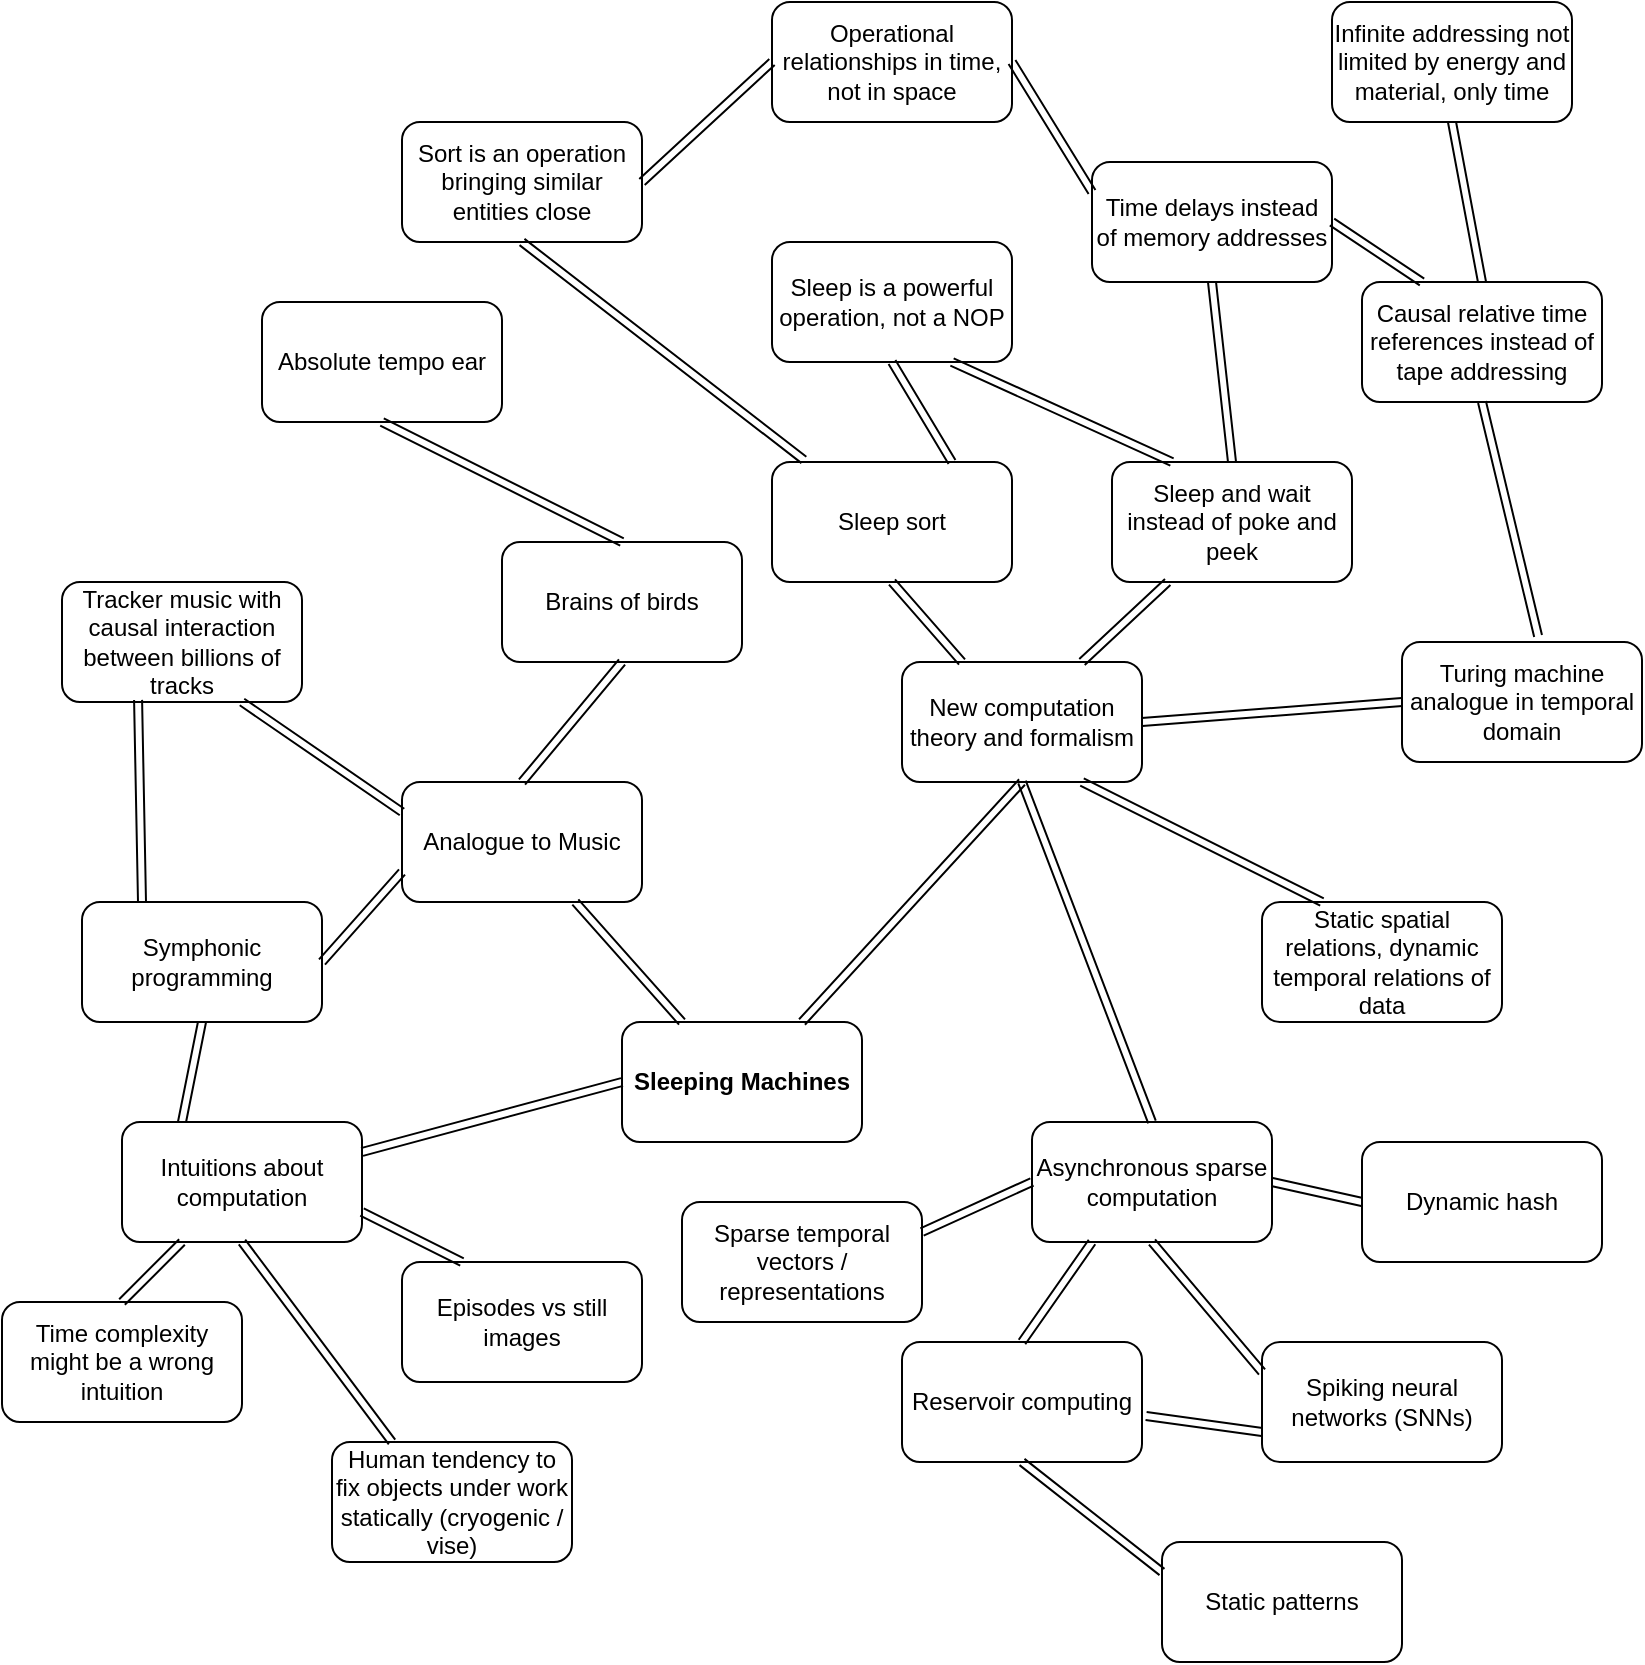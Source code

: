 <mxfile version="14.4.3" type="github">
  <diagram id="QmHcQ-5RaDjDtTa8d-uc" name="Page-1">
    <mxGraphModel dx="1350" dy="804" grid="1" gridSize="10" guides="1" tooltips="1" connect="1" arrows="1" fold="1" page="1" pageScale="1" pageWidth="850" pageHeight="1100" math="0" shadow="0">
      <root>
        <mxCell id="0" />
        <mxCell id="1" parent="0" />
        <mxCell id="vts17N3uvWWT5DIk61w_-1" value="&lt;b&gt;Sleeping Machines&lt;/b&gt;" style="rounded=1;whiteSpace=wrap;html=1;" vertex="1" parent="1">
          <mxGeometry x="325" y="570" width="120" height="60" as="geometry" />
        </mxCell>
        <mxCell id="vts17N3uvWWT5DIk61w_-2" value="Analogue to Music" style="rounded=1;whiteSpace=wrap;html=1;" vertex="1" parent="1">
          <mxGeometry x="215" y="450" width="120" height="60" as="geometry" />
        </mxCell>
        <mxCell id="vts17N3uvWWT5DIk61w_-3" value="Brains of birds" style="rounded=1;whiteSpace=wrap;html=1;" vertex="1" parent="1">
          <mxGeometry x="265" y="330" width="120" height="60" as="geometry" />
        </mxCell>
        <mxCell id="vts17N3uvWWT5DIk61w_-4" value="Absolute tempo ear" style="rounded=1;whiteSpace=wrap;html=1;" vertex="1" parent="1">
          <mxGeometry x="145" y="210" width="120" height="60" as="geometry" />
        </mxCell>
        <mxCell id="vts17N3uvWWT5DIk61w_-5" value="Tracker music with causal interaction between billions of tracks" style="rounded=1;whiteSpace=wrap;html=1;" vertex="1" parent="1">
          <mxGeometry x="45" y="350" width="120" height="60" as="geometry" />
        </mxCell>
        <mxCell id="vts17N3uvWWT5DIk61w_-6" value="New computation theory and formalism" style="rounded=1;whiteSpace=wrap;html=1;" vertex="1" parent="1">
          <mxGeometry x="465" y="390" width="120" height="60" as="geometry" />
        </mxCell>
        <mxCell id="vts17N3uvWWT5DIk61w_-7" value="Turing machine analogue in temporal domain" style="rounded=1;whiteSpace=wrap;html=1;" vertex="1" parent="1">
          <mxGeometry x="715" y="380" width="120" height="60" as="geometry" />
        </mxCell>
        <mxCell id="vts17N3uvWWT5DIk61w_-8" value="Sleep sort" style="rounded=1;whiteSpace=wrap;html=1;" vertex="1" parent="1">
          <mxGeometry x="400" y="290" width="120" height="60" as="geometry" />
        </mxCell>
        <mxCell id="vts17N3uvWWT5DIk61w_-9" value="Asynchronous sparse computation" style="rounded=1;whiteSpace=wrap;html=1;" vertex="1" parent="1">
          <mxGeometry x="530" y="620" width="120" height="60" as="geometry" />
        </mxCell>
        <mxCell id="vts17N3uvWWT5DIk61w_-10" value="Spiking neural networks (SNNs)" style="rounded=1;whiteSpace=wrap;html=1;" vertex="1" parent="1">
          <mxGeometry x="645" y="730" width="120" height="60" as="geometry" />
        </mxCell>
        <mxCell id="vts17N3uvWWT5DIk61w_-11" value="Time delays instead of memory addresses" style="rounded=1;whiteSpace=wrap;html=1;" vertex="1" parent="1">
          <mxGeometry x="560" y="140" width="120" height="60" as="geometry" />
        </mxCell>
        <mxCell id="vts17N3uvWWT5DIk61w_-12" value="Static spatial relations, dynamic temporal relations of data" style="rounded=1;whiteSpace=wrap;html=1;" vertex="1" parent="1">
          <mxGeometry x="645" y="510" width="120" height="60" as="geometry" />
        </mxCell>
        <mxCell id="vts17N3uvWWT5DIk61w_-13" value="" style="shape=link;html=1;entryX=0.25;entryY=0;entryDx=0;entryDy=0;" edge="1" parent="1" source="vts17N3uvWWT5DIk61w_-2" target="vts17N3uvWWT5DIk61w_-1">
          <mxGeometry width="100" relative="1" as="geometry">
            <mxPoint x="375" y="560" as="sourcePoint" />
            <mxPoint x="475" y="560" as="targetPoint" />
          </mxGeometry>
        </mxCell>
        <mxCell id="vts17N3uvWWT5DIk61w_-14" value="" style="shape=link;html=1;entryX=0.5;entryY=1;entryDx=0;entryDy=0;exitX=0.5;exitY=0;exitDx=0;exitDy=0;" edge="1" parent="1" source="vts17N3uvWWT5DIk61w_-2" target="vts17N3uvWWT5DIk61w_-3">
          <mxGeometry width="100" relative="1" as="geometry">
            <mxPoint x="205" y="390" as="sourcePoint" />
            <mxPoint x="305" y="390" as="targetPoint" />
          </mxGeometry>
        </mxCell>
        <mxCell id="vts17N3uvWWT5DIk61w_-15" value="" style="shape=link;html=1;entryX=0;entryY=0.25;entryDx=0;entryDy=0;exitX=0.75;exitY=1;exitDx=0;exitDy=0;" edge="1" parent="1" source="vts17N3uvWWT5DIk61w_-5" target="vts17N3uvWWT5DIk61w_-2">
          <mxGeometry width="100" relative="1" as="geometry">
            <mxPoint x="115" y="510" as="sourcePoint" />
            <mxPoint x="215" y="510" as="targetPoint" />
          </mxGeometry>
        </mxCell>
        <mxCell id="vts17N3uvWWT5DIk61w_-16" value="Sleep and wait instead of poke and peek" style="rounded=1;whiteSpace=wrap;html=1;" vertex="1" parent="1">
          <mxGeometry x="570" y="290" width="120" height="60" as="geometry" />
        </mxCell>
        <mxCell id="vts17N3uvWWT5DIk61w_-17" value="" style="shape=link;html=1;exitX=0.5;exitY=1;exitDx=0;exitDy=0;entryX=0.5;entryY=0;entryDx=0;entryDy=0;" edge="1" parent="1" source="vts17N3uvWWT5DIk61w_-4" target="vts17N3uvWWT5DIk61w_-3">
          <mxGeometry width="100" relative="1" as="geometry">
            <mxPoint x="375" y="560" as="sourcePoint" />
            <mxPoint x="475" y="560" as="targetPoint" />
          </mxGeometry>
        </mxCell>
        <mxCell id="vts17N3uvWWT5DIk61w_-18" value="" style="shape=link;html=1;entryX=0.75;entryY=0;entryDx=0;entryDy=0;exitX=0.5;exitY=1;exitDx=0;exitDy=0;" edge="1" parent="1" source="vts17N3uvWWT5DIk61w_-6" target="vts17N3uvWWT5DIk61w_-1">
          <mxGeometry width="100" relative="1" as="geometry">
            <mxPoint x="405" y="490" as="sourcePoint" />
            <mxPoint x="445" y="550" as="targetPoint" />
          </mxGeometry>
        </mxCell>
        <mxCell id="vts17N3uvWWT5DIk61w_-19" value="" style="shape=link;html=1;entryX=0.75;entryY=0;entryDx=0;entryDy=0;" edge="1" parent="1" source="vts17N3uvWWT5DIk61w_-16" target="vts17N3uvWWT5DIk61w_-6">
          <mxGeometry width="100" relative="1" as="geometry">
            <mxPoint x="455" y="350" as="sourcePoint" />
            <mxPoint x="555" y="350" as="targetPoint" />
          </mxGeometry>
        </mxCell>
        <mxCell id="vts17N3uvWWT5DIk61w_-20" value="" style="shape=link;html=1;exitX=0.25;exitY=0;exitDx=0;exitDy=0;entryX=0.5;entryY=1;entryDx=0;entryDy=0;" edge="1" parent="1" source="vts17N3uvWWT5DIk61w_-6" target="vts17N3uvWWT5DIk61w_-8">
          <mxGeometry width="100" relative="1" as="geometry">
            <mxPoint x="545" y="360" as="sourcePoint" />
            <mxPoint x="645" y="360" as="targetPoint" />
          </mxGeometry>
        </mxCell>
        <mxCell id="vts17N3uvWWT5DIk61w_-21" value="" style="shape=link;html=1;exitX=0.75;exitY=1;exitDx=0;exitDy=0;entryX=0.25;entryY=0;entryDx=0;entryDy=0;" edge="1" parent="1" source="vts17N3uvWWT5DIk61w_-6" target="vts17N3uvWWT5DIk61w_-12">
          <mxGeometry width="100" relative="1" as="geometry">
            <mxPoint x="565" y="490" as="sourcePoint" />
            <mxPoint x="665" y="490" as="targetPoint" />
          </mxGeometry>
        </mxCell>
        <mxCell id="vts17N3uvWWT5DIk61w_-22" value="" style="shape=link;html=1;entryX=0.5;entryY=0;entryDx=0;entryDy=0;exitX=0.5;exitY=1;exitDx=0;exitDy=0;" edge="1" parent="1" source="vts17N3uvWWT5DIk61w_-11" target="vts17N3uvWWT5DIk61w_-16">
          <mxGeometry width="100" relative="1" as="geometry">
            <mxPoint x="335" y="240" as="sourcePoint" />
            <mxPoint x="435" y="240" as="targetPoint" />
          </mxGeometry>
        </mxCell>
        <mxCell id="vts17N3uvWWT5DIk61w_-23" value="" style="shape=link;html=1;exitX=1;exitY=0.5;exitDx=0;exitDy=0;entryX=0;entryY=0.5;entryDx=0;entryDy=0;" edge="1" parent="1" source="vts17N3uvWWT5DIk61w_-6" target="vts17N3uvWWT5DIk61w_-7">
          <mxGeometry width="100" relative="1" as="geometry">
            <mxPoint x="625" y="450" as="sourcePoint" />
            <mxPoint x="725" y="450" as="targetPoint" />
          </mxGeometry>
        </mxCell>
        <mxCell id="vts17N3uvWWT5DIk61w_-24" value="" style="shape=link;html=1;exitX=0.5;exitY=1;exitDx=0;exitDy=0;entryX=0.5;entryY=0;entryDx=0;entryDy=0;" edge="1" parent="1" source="vts17N3uvWWT5DIk61w_-6" target="vts17N3uvWWT5DIk61w_-9">
          <mxGeometry width="100" relative="1" as="geometry">
            <mxPoint x="395" y="690" as="sourcePoint" />
            <mxPoint x="495" y="690" as="targetPoint" />
          </mxGeometry>
        </mxCell>
        <mxCell id="vts17N3uvWWT5DIk61w_-25" value="" style="shape=link;html=1;exitX=0.5;exitY=1;exitDx=0;exitDy=0;entryX=0;entryY=0.25;entryDx=0;entryDy=0;" edge="1" parent="1" source="vts17N3uvWWT5DIk61w_-9" target="vts17N3uvWWT5DIk61w_-10">
          <mxGeometry width="100" relative="1" as="geometry">
            <mxPoint x="585" y="720" as="sourcePoint" />
            <mxPoint x="685" y="720" as="targetPoint" />
          </mxGeometry>
        </mxCell>
        <mxCell id="vts17N3uvWWT5DIk61w_-26" value="Dynamic hash" style="rounded=1;whiteSpace=wrap;html=1;" vertex="1" parent="1">
          <mxGeometry x="695" y="630" width="120" height="60" as="geometry" />
        </mxCell>
        <mxCell id="vts17N3uvWWT5DIk61w_-27" value="" style="shape=link;html=1;entryX=0;entryY=0.5;entryDx=0;entryDy=0;exitX=1;exitY=0.5;exitDx=0;exitDy=0;" edge="1" parent="1" source="vts17N3uvWWT5DIk61w_-9" target="vts17N3uvWWT5DIk61w_-26">
          <mxGeometry width="100" relative="1" as="geometry">
            <mxPoint x="515" y="730" as="sourcePoint" />
            <mxPoint x="615" y="730" as="targetPoint" />
          </mxGeometry>
        </mxCell>
        <mxCell id="vts17N3uvWWT5DIk61w_-28" value="Reservoir computing" style="rounded=1;whiteSpace=wrap;html=1;" vertex="1" parent="1">
          <mxGeometry x="465" y="730" width="120" height="60" as="geometry" />
        </mxCell>
        <mxCell id="vts17N3uvWWT5DIk61w_-29" value="Static patterns" style="rounded=1;whiteSpace=wrap;html=1;" vertex="1" parent="1">
          <mxGeometry x="595" y="830" width="120" height="60" as="geometry" />
        </mxCell>
        <mxCell id="vts17N3uvWWT5DIk61w_-30" value="" style="shape=link;html=1;entryX=0.25;entryY=1;entryDx=0;entryDy=0;exitX=0.5;exitY=0;exitDx=0;exitDy=0;" edge="1" parent="1" source="vts17N3uvWWT5DIk61w_-28" target="vts17N3uvWWT5DIk61w_-9">
          <mxGeometry width="100" relative="1" as="geometry">
            <mxPoint x="425" y="720" as="sourcePoint" />
            <mxPoint x="525" y="720" as="targetPoint" />
          </mxGeometry>
        </mxCell>
        <mxCell id="vts17N3uvWWT5DIk61w_-31" value="" style="shape=link;html=1;entryX=0;entryY=0.25;entryDx=0;entryDy=0;exitX=0.5;exitY=1;exitDx=0;exitDy=0;" edge="1" parent="1" source="vts17N3uvWWT5DIk61w_-28" target="vts17N3uvWWT5DIk61w_-29">
          <mxGeometry width="100" relative="1" as="geometry">
            <mxPoint x="525" y="840" as="sourcePoint" />
            <mxPoint x="625" y="840" as="targetPoint" />
          </mxGeometry>
        </mxCell>
        <mxCell id="vts17N3uvWWT5DIk61w_-32" value="" style="shape=link;html=1;entryX=0;entryY=0.75;entryDx=0;entryDy=0;exitX=1.017;exitY=0.617;exitDx=0;exitDy=0;exitPerimeter=0;" edge="1" parent="1" source="vts17N3uvWWT5DIk61w_-28" target="vts17N3uvWWT5DIk61w_-10">
          <mxGeometry width="100" relative="1" as="geometry">
            <mxPoint x="525" y="810" as="sourcePoint" />
            <mxPoint x="625" y="810" as="targetPoint" />
          </mxGeometry>
        </mxCell>
        <mxCell id="vts17N3uvWWT5DIk61w_-33" value="Sparse temporal vectors / representations" style="rounded=1;whiteSpace=wrap;html=1;" vertex="1" parent="1">
          <mxGeometry x="355" y="660" width="120" height="60" as="geometry" />
        </mxCell>
        <mxCell id="vts17N3uvWWT5DIk61w_-34" value="" style="shape=link;html=1;exitX=1;exitY=0.25;exitDx=0;exitDy=0;entryX=0;entryY=0.5;entryDx=0;entryDy=0;" edge="1" parent="1" source="vts17N3uvWWT5DIk61w_-33" target="vts17N3uvWWT5DIk61w_-9">
          <mxGeometry width="100" relative="1" as="geometry">
            <mxPoint x="325" y="680" as="sourcePoint" />
            <mxPoint x="425" y="680" as="targetPoint" />
          </mxGeometry>
        </mxCell>
        <mxCell id="vts17N3uvWWT5DIk61w_-35" value="Intuitions about computation" style="rounded=1;whiteSpace=wrap;html=1;" vertex="1" parent="1">
          <mxGeometry x="75" y="620" width="120" height="60" as="geometry" />
        </mxCell>
        <mxCell id="vts17N3uvWWT5DIk61w_-36" value="Human tendency to fix objects under work statically (cryogenic / vise)" style="rounded=1;whiteSpace=wrap;html=1;" vertex="1" parent="1">
          <mxGeometry x="180" y="780" width="120" height="60" as="geometry" />
        </mxCell>
        <mxCell id="vts17N3uvWWT5DIk61w_-37" value="Time complexity might be a wrong intuition" style="rounded=1;whiteSpace=wrap;html=1;" vertex="1" parent="1">
          <mxGeometry x="15" y="710" width="120" height="60" as="geometry" />
        </mxCell>
        <mxCell id="vts17N3uvWWT5DIk61w_-38" value="" style="shape=link;html=1;entryX=0.25;entryY=1;entryDx=0;entryDy=0;exitX=0.5;exitY=0;exitDx=0;exitDy=0;" edge="1" parent="1" source="vts17N3uvWWT5DIk61w_-37" target="vts17N3uvWWT5DIk61w_-35">
          <mxGeometry width="100" relative="1" as="geometry">
            <mxPoint x="35" y="590" as="sourcePoint" />
            <mxPoint x="135" y="590" as="targetPoint" />
          </mxGeometry>
        </mxCell>
        <mxCell id="vts17N3uvWWT5DIk61w_-39" value="" style="shape=link;html=1;entryX=0.25;entryY=0;entryDx=0;entryDy=0;exitX=0.5;exitY=1;exitDx=0;exitDy=0;" edge="1" parent="1" source="vts17N3uvWWT5DIk61w_-35" target="vts17N3uvWWT5DIk61w_-36">
          <mxGeometry width="100" relative="1" as="geometry">
            <mxPoint x="85" y="730" as="sourcePoint" />
            <mxPoint x="185" y="730" as="targetPoint" />
          </mxGeometry>
        </mxCell>
        <mxCell id="vts17N3uvWWT5DIk61w_-40" value="" style="shape=link;html=1;entryX=0;entryY=0.5;entryDx=0;entryDy=0;exitX=1;exitY=0.25;exitDx=0;exitDy=0;" edge="1" parent="1" source="vts17N3uvWWT5DIk61w_-35" target="vts17N3uvWWT5DIk61w_-1">
          <mxGeometry width="100" relative="1" as="geometry">
            <mxPoint x="195" y="600" as="sourcePoint" />
            <mxPoint x="295" y="600" as="targetPoint" />
          </mxGeometry>
        </mxCell>
        <mxCell id="vts17N3uvWWT5DIk61w_-41" value="Episodes vs still images" style="rounded=1;whiteSpace=wrap;html=1;" vertex="1" parent="1">
          <mxGeometry x="215" y="690" width="120" height="60" as="geometry" />
        </mxCell>
        <mxCell id="vts17N3uvWWT5DIk61w_-42" value="" style="shape=link;html=1;exitX=1;exitY=0.75;exitDx=0;exitDy=0;entryX=0.25;entryY=0;entryDx=0;entryDy=0;" edge="1" parent="1" source="vts17N3uvWWT5DIk61w_-35" target="vts17N3uvWWT5DIk61w_-41">
          <mxGeometry width="100" relative="1" as="geometry">
            <mxPoint x="165" y="680" as="sourcePoint" />
            <mxPoint x="265" y="680" as="targetPoint" />
          </mxGeometry>
        </mxCell>
        <mxCell id="vts17N3uvWWT5DIk61w_-43" value="Symphonic programming" style="rounded=1;whiteSpace=wrap;html=1;" vertex="1" parent="1">
          <mxGeometry x="55" y="510" width="120" height="60" as="geometry" />
        </mxCell>
        <mxCell id="vts17N3uvWWT5DIk61w_-44" value="" style="shape=link;html=1;exitX=1;exitY=0.5;exitDx=0;exitDy=0;entryX=0;entryY=0.75;entryDx=0;entryDy=0;" edge="1" parent="1" source="vts17N3uvWWT5DIk61w_-43" target="vts17N3uvWWT5DIk61w_-2">
          <mxGeometry width="100" relative="1" as="geometry">
            <mxPoint x="175" y="560" as="sourcePoint" />
            <mxPoint x="275" y="560" as="targetPoint" />
          </mxGeometry>
        </mxCell>
        <mxCell id="vts17N3uvWWT5DIk61w_-45" value="" style="shape=link;html=1;exitX=0.317;exitY=0.983;exitDx=0;exitDy=0;exitPerimeter=0;entryX=0.25;entryY=0;entryDx=0;entryDy=0;" edge="1" parent="1" source="vts17N3uvWWT5DIk61w_-5" target="vts17N3uvWWT5DIk61w_-43">
          <mxGeometry width="100" relative="1" as="geometry">
            <mxPoint x="55" y="450" as="sourcePoint" />
            <mxPoint x="155" y="450" as="targetPoint" />
          </mxGeometry>
        </mxCell>
        <mxCell id="vts17N3uvWWT5DIk61w_-46" value="" style="shape=link;html=1;entryX=0.25;entryY=0;entryDx=0;entryDy=0;exitX=0.5;exitY=1;exitDx=0;exitDy=0;" edge="1" parent="1" source="vts17N3uvWWT5DIk61w_-43" target="vts17N3uvWWT5DIk61w_-35">
          <mxGeometry width="100" relative="1" as="geometry">
            <mxPoint x="45" y="600" as="sourcePoint" />
            <mxPoint x="145" y="600" as="targetPoint" />
          </mxGeometry>
        </mxCell>
        <mxCell id="vts17N3uvWWT5DIk61w_-47" value="Causal relative time references instead of tape addressing" style="rounded=1;whiteSpace=wrap;html=1;" vertex="1" parent="1">
          <mxGeometry x="695" y="200" width="120" height="60" as="geometry" />
        </mxCell>
        <mxCell id="vts17N3uvWWT5DIk61w_-48" value="" style="shape=link;html=1;entryX=0.567;entryY=-0.05;entryDx=0;entryDy=0;entryPerimeter=0;exitX=0.5;exitY=1;exitDx=0;exitDy=0;" edge="1" parent="1" source="vts17N3uvWWT5DIk61w_-47" target="vts17N3uvWWT5DIk61w_-7">
          <mxGeometry width="100" relative="1" as="geometry">
            <mxPoint x="715" y="320" as="sourcePoint" />
            <mxPoint x="815" y="320" as="targetPoint" />
          </mxGeometry>
        </mxCell>
        <mxCell id="vts17N3uvWWT5DIk61w_-49" value="" style="shape=link;html=1;entryX=0.25;entryY=0;entryDx=0;entryDy=0;exitX=1;exitY=0.5;exitDx=0;exitDy=0;" edge="1" parent="1" source="vts17N3uvWWT5DIk61w_-11" target="vts17N3uvWWT5DIk61w_-47">
          <mxGeometry width="100" relative="1" as="geometry">
            <mxPoint x="575" y="250" as="sourcePoint" />
            <mxPoint x="675" y="250" as="targetPoint" />
          </mxGeometry>
        </mxCell>
        <mxCell id="vts17N3uvWWT5DIk61w_-50" value="Infinite addressing not limited by energy and material, only time" style="rounded=1;whiteSpace=wrap;html=1;" vertex="1" parent="1">
          <mxGeometry x="680" y="60" width="120" height="60" as="geometry" />
        </mxCell>
        <mxCell id="vts17N3uvWWT5DIk61w_-51" value="" style="shape=link;html=1;entryX=0.5;entryY=0;entryDx=0;entryDy=0;exitX=0.5;exitY=1;exitDx=0;exitDy=0;" edge="1" parent="1" source="vts17N3uvWWT5DIk61w_-50" target="vts17N3uvWWT5DIk61w_-47">
          <mxGeometry width="100" relative="1" as="geometry">
            <mxPoint x="660" y="140" as="sourcePoint" />
            <mxPoint x="760" y="140" as="targetPoint" />
          </mxGeometry>
        </mxCell>
        <mxCell id="vts17N3uvWWT5DIk61w_-52" value="Sleep is a powerful operation, not a NOP" style="rounded=1;whiteSpace=wrap;html=1;" vertex="1" parent="1">
          <mxGeometry x="400" y="180" width="120" height="60" as="geometry" />
        </mxCell>
        <mxCell id="vts17N3uvWWT5DIk61w_-53" value="" style="shape=link;html=1;entryX=0.75;entryY=0;entryDx=0;entryDy=0;exitX=0.5;exitY=1;exitDx=0;exitDy=0;" edge="1" parent="1" source="vts17N3uvWWT5DIk61w_-52" target="vts17N3uvWWT5DIk61w_-8">
          <mxGeometry width="100" relative="1" as="geometry">
            <mxPoint x="280" y="310" as="sourcePoint" />
            <mxPoint x="380" y="310" as="targetPoint" />
          </mxGeometry>
        </mxCell>
        <mxCell id="vts17N3uvWWT5DIk61w_-54" value="" style="shape=link;html=1;entryX=0.25;entryY=0;entryDx=0;entryDy=0;exitX=0.75;exitY=1;exitDx=0;exitDy=0;" edge="1" parent="1" source="vts17N3uvWWT5DIk61w_-52" target="vts17N3uvWWT5DIk61w_-16">
          <mxGeometry width="100" relative="1" as="geometry">
            <mxPoint x="470" y="270" as="sourcePoint" />
            <mxPoint x="570" y="270" as="targetPoint" />
          </mxGeometry>
        </mxCell>
        <mxCell id="vts17N3uvWWT5DIk61w_-55" value="Sort is an operation bringing similar entities close" style="rounded=1;whiteSpace=wrap;html=1;" vertex="1" parent="1">
          <mxGeometry x="215" y="120" width="120" height="60" as="geometry" />
        </mxCell>
        <mxCell id="vts17N3uvWWT5DIk61w_-56" value="" style="shape=link;html=1;entryX=0.133;entryY=-0.017;entryDx=0;entryDy=0;entryPerimeter=0;exitX=0.5;exitY=1;exitDx=0;exitDy=0;" edge="1" parent="1" source="vts17N3uvWWT5DIk61w_-55" target="vts17N3uvWWT5DIk61w_-8">
          <mxGeometry width="100" relative="1" as="geometry">
            <mxPoint x="260" y="220" as="sourcePoint" />
            <mxPoint x="360" y="220" as="targetPoint" />
          </mxGeometry>
        </mxCell>
        <mxCell id="vts17N3uvWWT5DIk61w_-57" value="Operational relationships in time, not in space" style="rounded=1;whiteSpace=wrap;html=1;" vertex="1" parent="1">
          <mxGeometry x="400" y="60" width="120" height="60" as="geometry" />
        </mxCell>
        <mxCell id="vts17N3uvWWT5DIk61w_-58" value="" style="shape=link;html=1;exitX=1;exitY=0.5;exitDx=0;exitDy=0;entryX=0;entryY=0.25;entryDx=0;entryDy=0;" edge="1" parent="1" source="vts17N3uvWWT5DIk61w_-57" target="vts17N3uvWWT5DIk61w_-11">
          <mxGeometry width="100" relative="1" as="geometry">
            <mxPoint x="550" y="80" as="sourcePoint" />
            <mxPoint x="650" y="80" as="targetPoint" />
          </mxGeometry>
        </mxCell>
        <mxCell id="vts17N3uvWWT5DIk61w_-59" value="" style="shape=link;html=1;exitX=1;exitY=0.5;exitDx=0;exitDy=0;entryX=0;entryY=0.5;entryDx=0;entryDy=0;" edge="1" parent="1" source="vts17N3uvWWT5DIk61w_-55" target="vts17N3uvWWT5DIk61w_-57">
          <mxGeometry width="100" relative="1" as="geometry">
            <mxPoint x="370" y="150" as="sourcePoint" />
            <mxPoint x="470" y="150" as="targetPoint" />
          </mxGeometry>
        </mxCell>
      </root>
    </mxGraphModel>
  </diagram>
</mxfile>
